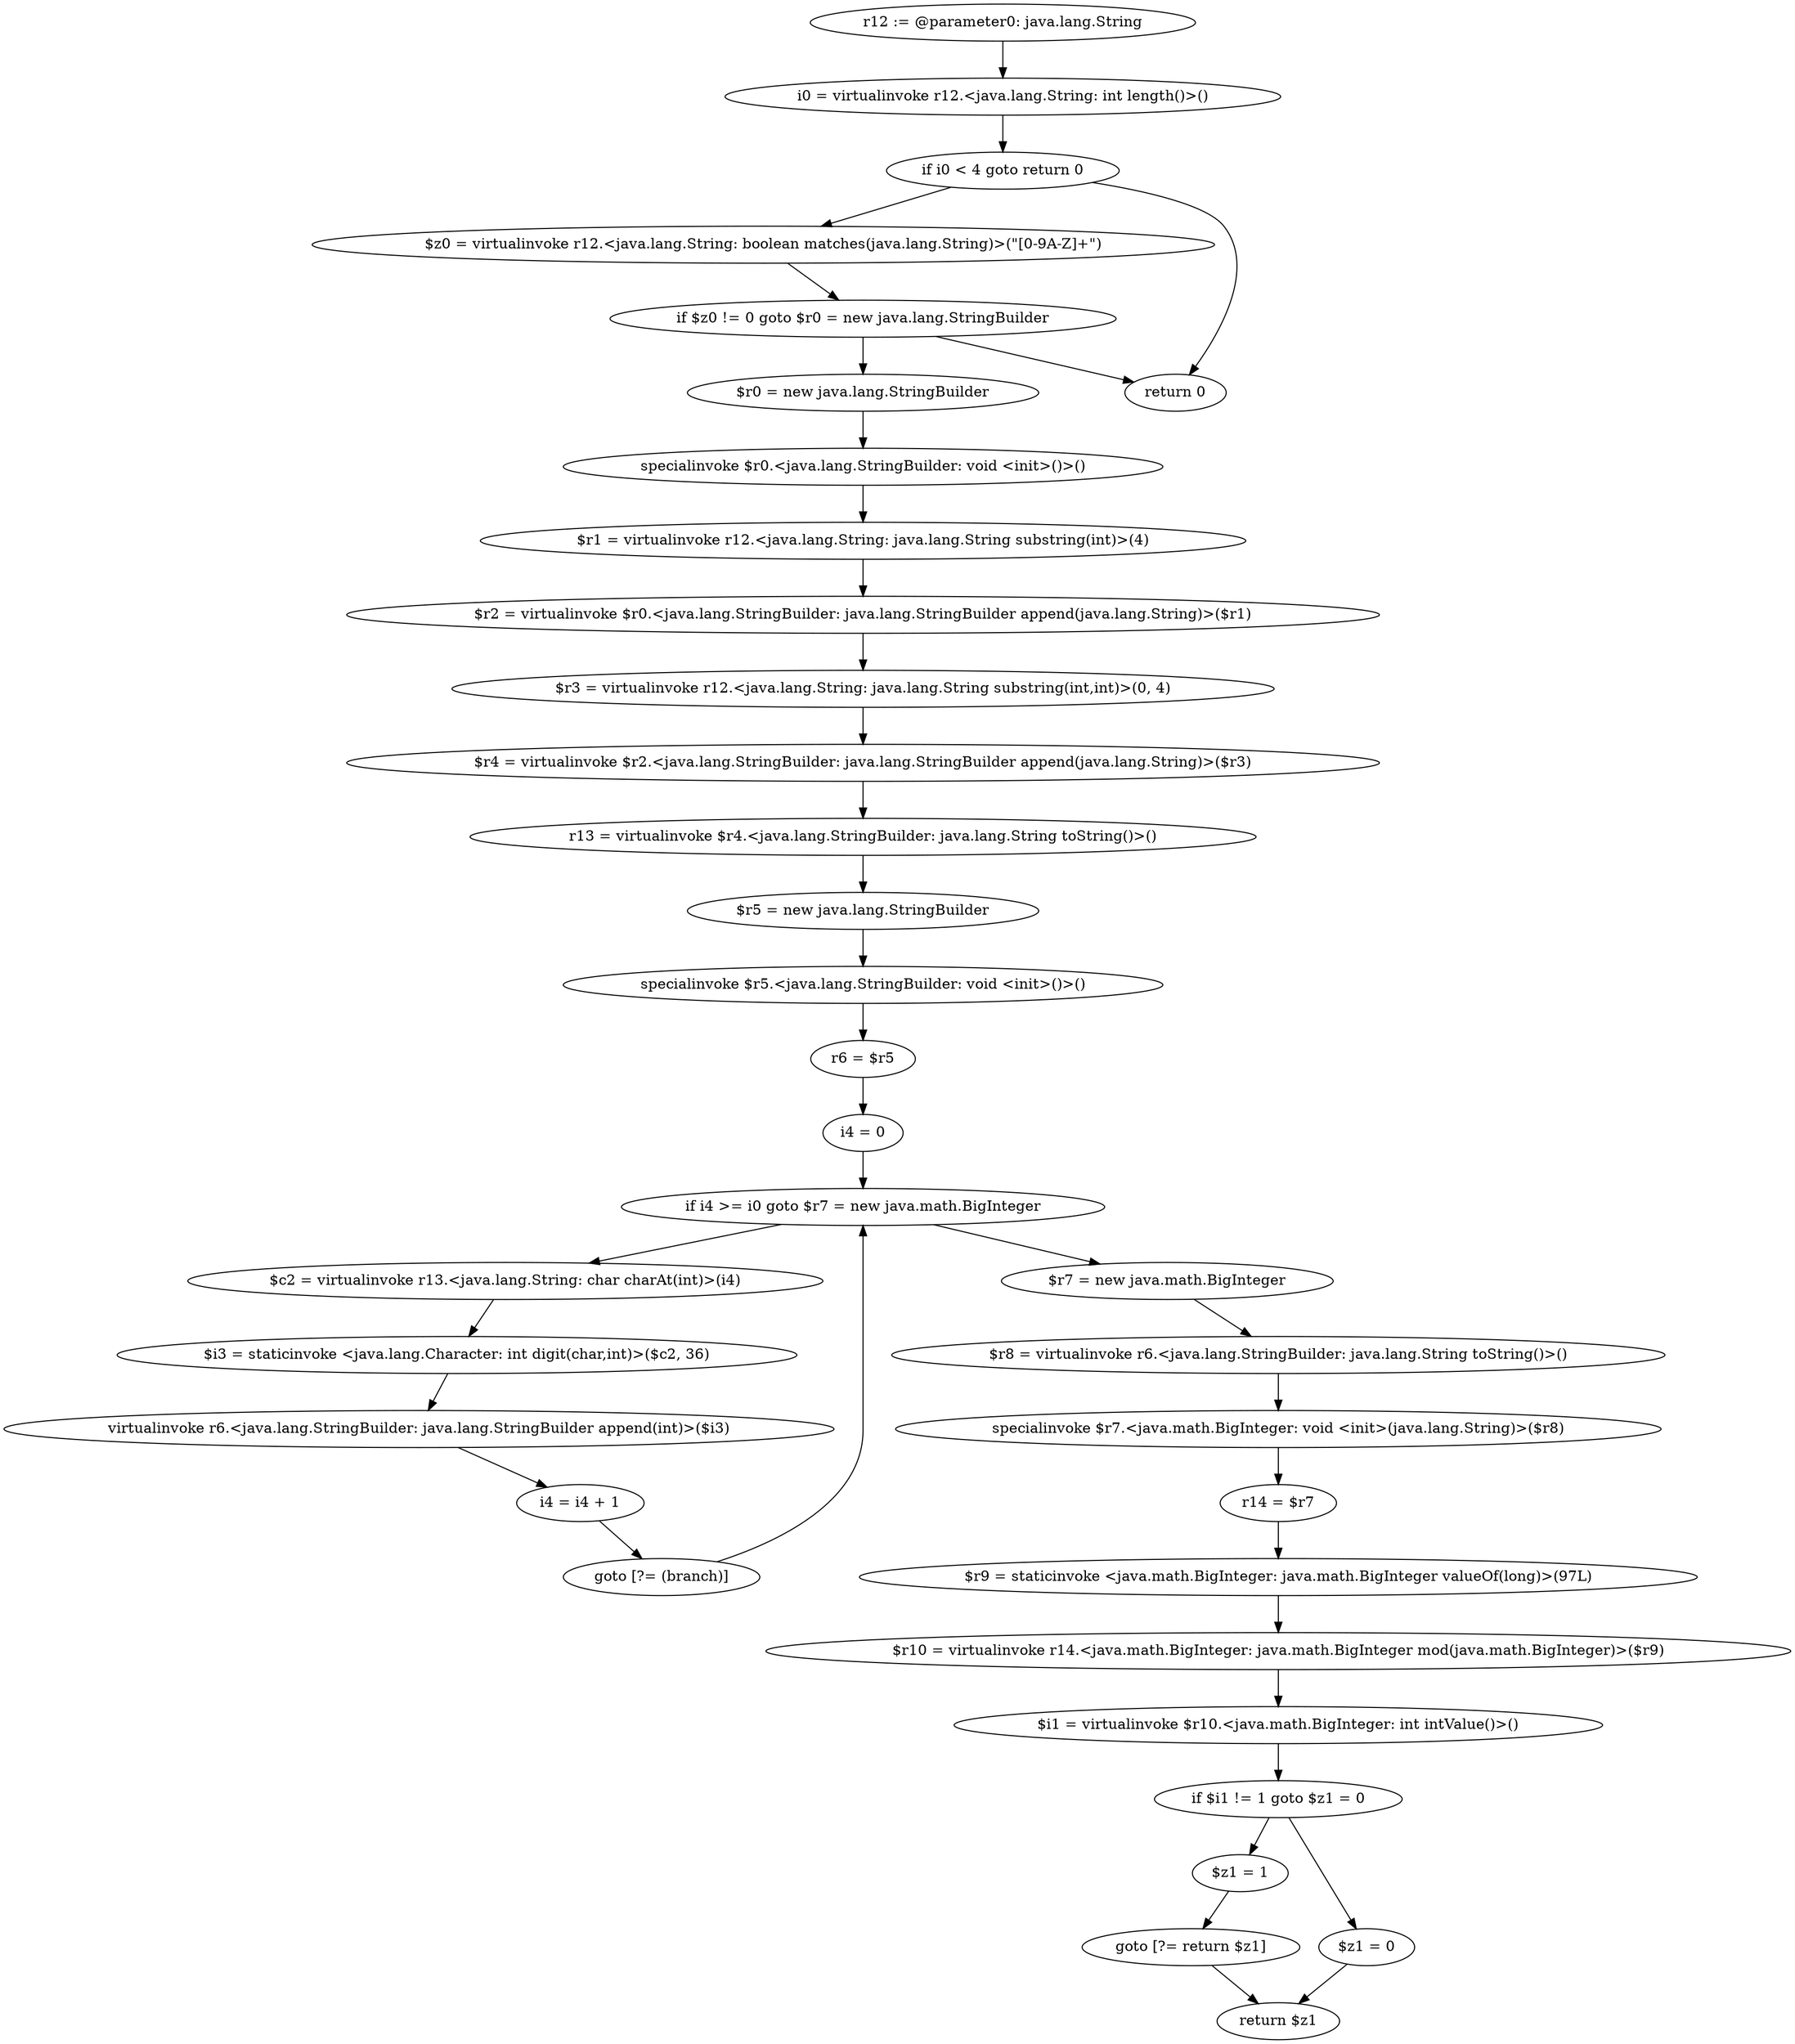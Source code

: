digraph "unitGraph" {
    "r12 := @parameter0: java.lang.String"
    "i0 = virtualinvoke r12.<java.lang.String: int length()>()"
    "if i0 < 4 goto return 0"
    "$z0 = virtualinvoke r12.<java.lang.String: boolean matches(java.lang.String)>(\"[0-9A-Z]+\")"
    "if $z0 != 0 goto $r0 = new java.lang.StringBuilder"
    "return 0"
    "$r0 = new java.lang.StringBuilder"
    "specialinvoke $r0.<java.lang.StringBuilder: void <init>()>()"
    "$r1 = virtualinvoke r12.<java.lang.String: java.lang.String substring(int)>(4)"
    "$r2 = virtualinvoke $r0.<java.lang.StringBuilder: java.lang.StringBuilder append(java.lang.String)>($r1)"
    "$r3 = virtualinvoke r12.<java.lang.String: java.lang.String substring(int,int)>(0, 4)"
    "$r4 = virtualinvoke $r2.<java.lang.StringBuilder: java.lang.StringBuilder append(java.lang.String)>($r3)"
    "r13 = virtualinvoke $r4.<java.lang.StringBuilder: java.lang.String toString()>()"
    "$r5 = new java.lang.StringBuilder"
    "specialinvoke $r5.<java.lang.StringBuilder: void <init>()>()"
    "r6 = $r5"
    "i4 = 0"
    "if i4 >= i0 goto $r7 = new java.math.BigInteger"
    "$c2 = virtualinvoke r13.<java.lang.String: char charAt(int)>(i4)"
    "$i3 = staticinvoke <java.lang.Character: int digit(char,int)>($c2, 36)"
    "virtualinvoke r6.<java.lang.StringBuilder: java.lang.StringBuilder append(int)>($i3)"
    "i4 = i4 + 1"
    "goto [?= (branch)]"
    "$r7 = new java.math.BigInteger"
    "$r8 = virtualinvoke r6.<java.lang.StringBuilder: java.lang.String toString()>()"
    "specialinvoke $r7.<java.math.BigInteger: void <init>(java.lang.String)>($r8)"
    "r14 = $r7"
    "$r9 = staticinvoke <java.math.BigInteger: java.math.BigInteger valueOf(long)>(97L)"
    "$r10 = virtualinvoke r14.<java.math.BigInteger: java.math.BigInteger mod(java.math.BigInteger)>($r9)"
    "$i1 = virtualinvoke $r10.<java.math.BigInteger: int intValue()>()"
    "if $i1 != 1 goto $z1 = 0"
    "$z1 = 1"
    "goto [?= return $z1]"
    "$z1 = 0"
    "return $z1"
    "r12 := @parameter0: java.lang.String"->"i0 = virtualinvoke r12.<java.lang.String: int length()>()";
    "i0 = virtualinvoke r12.<java.lang.String: int length()>()"->"if i0 < 4 goto return 0";
    "if i0 < 4 goto return 0"->"$z0 = virtualinvoke r12.<java.lang.String: boolean matches(java.lang.String)>(\"[0-9A-Z]+\")";
    "if i0 < 4 goto return 0"->"return 0";
    "$z0 = virtualinvoke r12.<java.lang.String: boolean matches(java.lang.String)>(\"[0-9A-Z]+\")"->"if $z0 != 0 goto $r0 = new java.lang.StringBuilder";
    "if $z0 != 0 goto $r0 = new java.lang.StringBuilder"->"return 0";
    "if $z0 != 0 goto $r0 = new java.lang.StringBuilder"->"$r0 = new java.lang.StringBuilder";
    "$r0 = new java.lang.StringBuilder"->"specialinvoke $r0.<java.lang.StringBuilder: void <init>()>()";
    "specialinvoke $r0.<java.lang.StringBuilder: void <init>()>()"->"$r1 = virtualinvoke r12.<java.lang.String: java.lang.String substring(int)>(4)";
    "$r1 = virtualinvoke r12.<java.lang.String: java.lang.String substring(int)>(4)"->"$r2 = virtualinvoke $r0.<java.lang.StringBuilder: java.lang.StringBuilder append(java.lang.String)>($r1)";
    "$r2 = virtualinvoke $r0.<java.lang.StringBuilder: java.lang.StringBuilder append(java.lang.String)>($r1)"->"$r3 = virtualinvoke r12.<java.lang.String: java.lang.String substring(int,int)>(0, 4)";
    "$r3 = virtualinvoke r12.<java.lang.String: java.lang.String substring(int,int)>(0, 4)"->"$r4 = virtualinvoke $r2.<java.lang.StringBuilder: java.lang.StringBuilder append(java.lang.String)>($r3)";
    "$r4 = virtualinvoke $r2.<java.lang.StringBuilder: java.lang.StringBuilder append(java.lang.String)>($r3)"->"r13 = virtualinvoke $r4.<java.lang.StringBuilder: java.lang.String toString()>()";
    "r13 = virtualinvoke $r4.<java.lang.StringBuilder: java.lang.String toString()>()"->"$r5 = new java.lang.StringBuilder";
    "$r5 = new java.lang.StringBuilder"->"specialinvoke $r5.<java.lang.StringBuilder: void <init>()>()";
    "specialinvoke $r5.<java.lang.StringBuilder: void <init>()>()"->"r6 = $r5";
    "r6 = $r5"->"i4 = 0";
    "i4 = 0"->"if i4 >= i0 goto $r7 = new java.math.BigInteger";
    "if i4 >= i0 goto $r7 = new java.math.BigInteger"->"$c2 = virtualinvoke r13.<java.lang.String: char charAt(int)>(i4)";
    "if i4 >= i0 goto $r7 = new java.math.BigInteger"->"$r7 = new java.math.BigInteger";
    "$c2 = virtualinvoke r13.<java.lang.String: char charAt(int)>(i4)"->"$i3 = staticinvoke <java.lang.Character: int digit(char,int)>($c2, 36)";
    "$i3 = staticinvoke <java.lang.Character: int digit(char,int)>($c2, 36)"->"virtualinvoke r6.<java.lang.StringBuilder: java.lang.StringBuilder append(int)>($i3)";
    "virtualinvoke r6.<java.lang.StringBuilder: java.lang.StringBuilder append(int)>($i3)"->"i4 = i4 + 1";
    "i4 = i4 + 1"->"goto [?= (branch)]";
    "goto [?= (branch)]"->"if i4 >= i0 goto $r7 = new java.math.BigInteger";
    "$r7 = new java.math.BigInteger"->"$r8 = virtualinvoke r6.<java.lang.StringBuilder: java.lang.String toString()>()";
    "$r8 = virtualinvoke r6.<java.lang.StringBuilder: java.lang.String toString()>()"->"specialinvoke $r7.<java.math.BigInteger: void <init>(java.lang.String)>($r8)";
    "specialinvoke $r7.<java.math.BigInteger: void <init>(java.lang.String)>($r8)"->"r14 = $r7";
    "r14 = $r7"->"$r9 = staticinvoke <java.math.BigInteger: java.math.BigInteger valueOf(long)>(97L)";
    "$r9 = staticinvoke <java.math.BigInteger: java.math.BigInteger valueOf(long)>(97L)"->"$r10 = virtualinvoke r14.<java.math.BigInteger: java.math.BigInteger mod(java.math.BigInteger)>($r9)";
    "$r10 = virtualinvoke r14.<java.math.BigInteger: java.math.BigInteger mod(java.math.BigInteger)>($r9)"->"$i1 = virtualinvoke $r10.<java.math.BigInteger: int intValue()>()";
    "$i1 = virtualinvoke $r10.<java.math.BigInteger: int intValue()>()"->"if $i1 != 1 goto $z1 = 0";
    "if $i1 != 1 goto $z1 = 0"->"$z1 = 1";
    "if $i1 != 1 goto $z1 = 0"->"$z1 = 0";
    "$z1 = 1"->"goto [?= return $z1]";
    "goto [?= return $z1]"->"return $z1";
    "$z1 = 0"->"return $z1";
}
